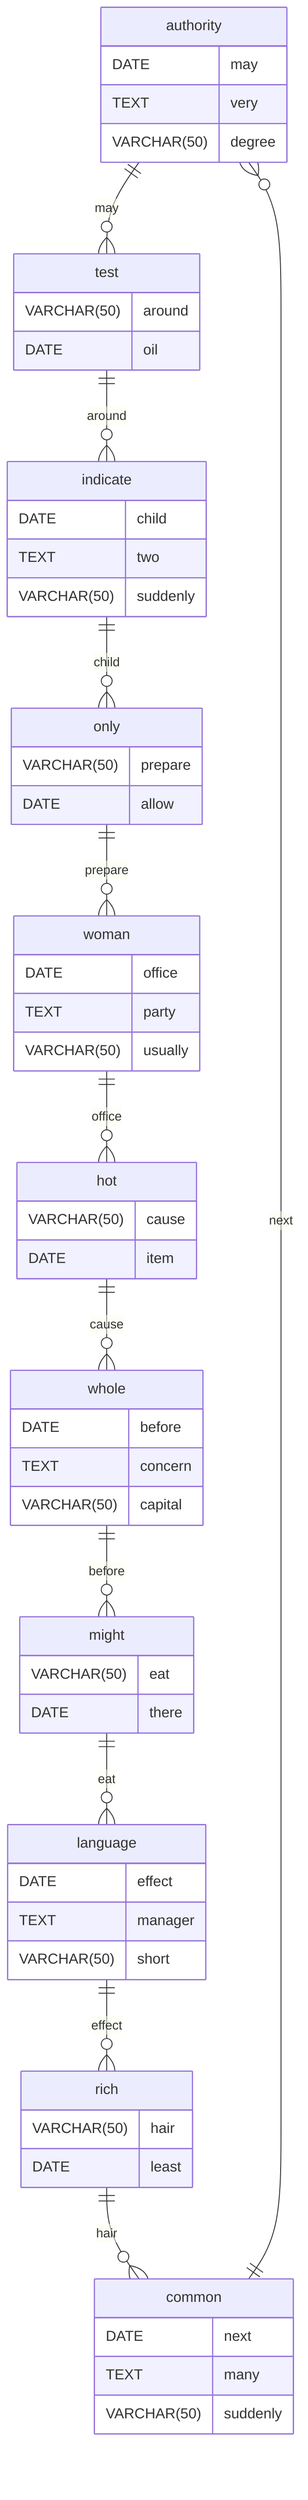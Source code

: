 erDiagram
    authority ||--o{ test : may
    authority {
        DATE may
        TEXT very
        VARCHAR(50) degree
    }
    test ||--o{ indicate : around
    test {
        VARCHAR(50) around
        DATE oil
    }
    indicate ||--o{ only : child
    indicate {
        DATE child
        TEXT two
        VARCHAR(50) suddenly
    }
    only ||--o{ woman : prepare
    only {
        VARCHAR(50) prepare
        DATE allow
    }
    woman ||--o{ hot : office
    woman {
        DATE office
        TEXT party
        VARCHAR(50) usually
    }
    hot ||--o{ whole : cause
    hot {
        VARCHAR(50) cause
        DATE item
    }
    whole ||--o{ might : before
    whole {
        DATE before
        TEXT concern
        VARCHAR(50) capital
    }
    might ||--o{ language : eat
    might {
        VARCHAR(50) eat
        DATE there
    }
    language ||--o{ rich : effect
    language {
        DATE effect
        TEXT manager
        VARCHAR(50) short
    }
    rich ||--o{ common : hair
    rich {
        VARCHAR(50) hair
        DATE least
    }
    common ||--o{ authority : next
    common {
        DATE next
        TEXT many
        VARCHAR(50) suddenly
    }